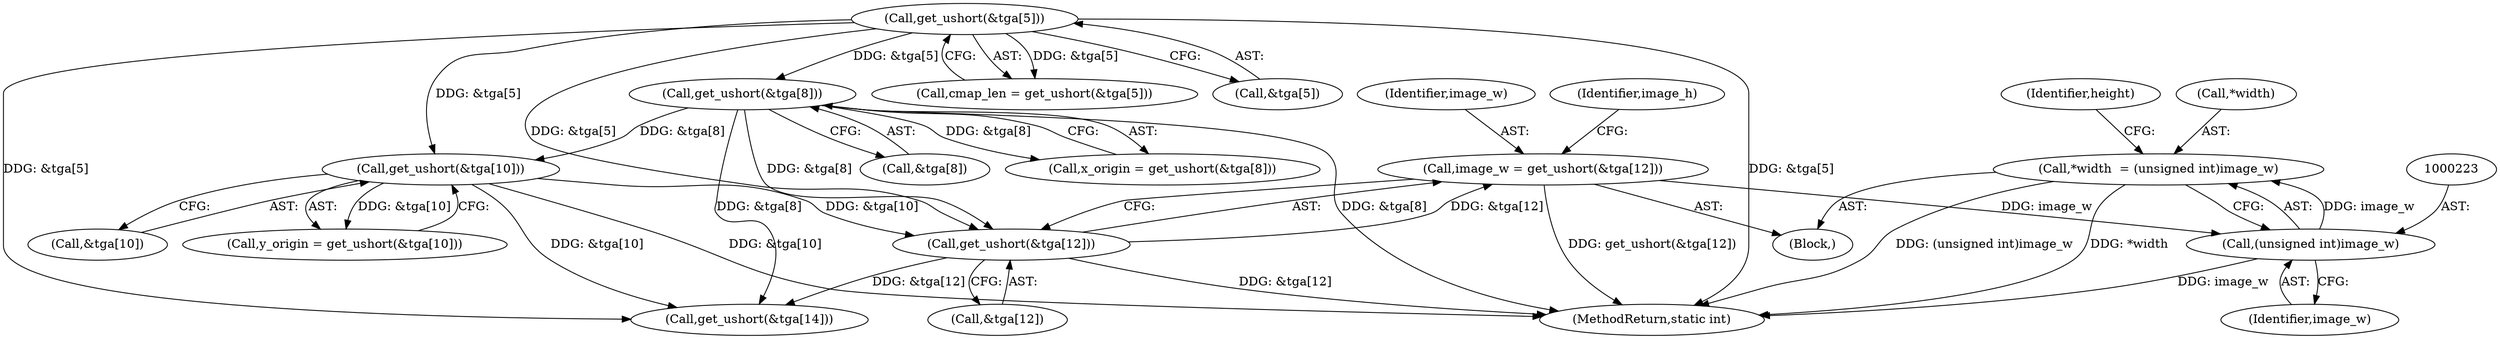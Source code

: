 digraph "0_openjpeg_2cd30c2b06ce332dede81cccad8b334cde997281_0@pointer" {
"1000219" [label="(Call,*width  = (unsigned int)image_w)"];
"1000222" [label="(Call,(unsigned int)image_w)"];
"1000189" [label="(Call,image_w = get_ushort(&tga[12]))"];
"1000191" [label="(Call,get_ushort(&tga[12]))"];
"1000177" [label="(Call,get_ushort(&tga[8]))"];
"1000165" [label="(Call,get_ushort(&tga[5]))"];
"1000184" [label="(Call,get_ushort(&tga[10]))"];
"1000185" [label="(Call,&tga[10])"];
"1000113" [label="(Block,)"];
"1000178" [label="(Call,&tga[8])"];
"1000177" [label="(Call,get_ushort(&tga[8]))"];
"1000219" [label="(Call,*width  = (unsigned int)image_w)"];
"1000175" [label="(Call,x_origin = get_ushort(&tga[8]))"];
"1000220" [label="(Call,*width)"];
"1000198" [label="(Call,get_ushort(&tga[14]))"];
"1000227" [label="(Identifier,height)"];
"1000197" [label="(Identifier,image_h)"];
"1000184" [label="(Call,get_ushort(&tga[10]))"];
"1000163" [label="(Call,cmap_len = get_ushort(&tga[5]))"];
"1000224" [label="(Identifier,image_w)"];
"1000182" [label="(Call,y_origin = get_ushort(&tga[10]))"];
"1000166" [label="(Call,&tga[5])"];
"1000165" [label="(Call,get_ushort(&tga[5]))"];
"1000189" [label="(Call,image_w = get_ushort(&tga[12]))"];
"1000191" [label="(Call,get_ushort(&tga[12]))"];
"1000190" [label="(Identifier,image_w)"];
"1000192" [label="(Call,&tga[12])"];
"1000222" [label="(Call,(unsigned int)image_w)"];
"1000289" [label="(MethodReturn,static int)"];
"1000219" -> "1000113"  [label="AST: "];
"1000219" -> "1000222"  [label="CFG: "];
"1000220" -> "1000219"  [label="AST: "];
"1000222" -> "1000219"  [label="AST: "];
"1000227" -> "1000219"  [label="CFG: "];
"1000219" -> "1000289"  [label="DDG: (unsigned int)image_w"];
"1000219" -> "1000289"  [label="DDG: *width"];
"1000222" -> "1000219"  [label="DDG: image_w"];
"1000222" -> "1000224"  [label="CFG: "];
"1000223" -> "1000222"  [label="AST: "];
"1000224" -> "1000222"  [label="AST: "];
"1000222" -> "1000289"  [label="DDG: image_w"];
"1000189" -> "1000222"  [label="DDG: image_w"];
"1000189" -> "1000113"  [label="AST: "];
"1000189" -> "1000191"  [label="CFG: "];
"1000190" -> "1000189"  [label="AST: "];
"1000191" -> "1000189"  [label="AST: "];
"1000197" -> "1000189"  [label="CFG: "];
"1000189" -> "1000289"  [label="DDG: get_ushort(&tga[12])"];
"1000191" -> "1000189"  [label="DDG: &tga[12]"];
"1000191" -> "1000192"  [label="CFG: "];
"1000192" -> "1000191"  [label="AST: "];
"1000191" -> "1000289"  [label="DDG: &tga[12]"];
"1000177" -> "1000191"  [label="DDG: &tga[8]"];
"1000184" -> "1000191"  [label="DDG: &tga[10]"];
"1000165" -> "1000191"  [label="DDG: &tga[5]"];
"1000191" -> "1000198"  [label="DDG: &tga[12]"];
"1000177" -> "1000175"  [label="AST: "];
"1000177" -> "1000178"  [label="CFG: "];
"1000178" -> "1000177"  [label="AST: "];
"1000175" -> "1000177"  [label="CFG: "];
"1000177" -> "1000289"  [label="DDG: &tga[8]"];
"1000177" -> "1000175"  [label="DDG: &tga[8]"];
"1000165" -> "1000177"  [label="DDG: &tga[5]"];
"1000177" -> "1000184"  [label="DDG: &tga[8]"];
"1000177" -> "1000198"  [label="DDG: &tga[8]"];
"1000165" -> "1000163"  [label="AST: "];
"1000165" -> "1000166"  [label="CFG: "];
"1000166" -> "1000165"  [label="AST: "];
"1000163" -> "1000165"  [label="CFG: "];
"1000165" -> "1000289"  [label="DDG: &tga[5]"];
"1000165" -> "1000163"  [label="DDG: &tga[5]"];
"1000165" -> "1000184"  [label="DDG: &tga[5]"];
"1000165" -> "1000198"  [label="DDG: &tga[5]"];
"1000184" -> "1000182"  [label="AST: "];
"1000184" -> "1000185"  [label="CFG: "];
"1000185" -> "1000184"  [label="AST: "];
"1000182" -> "1000184"  [label="CFG: "];
"1000184" -> "1000289"  [label="DDG: &tga[10]"];
"1000184" -> "1000182"  [label="DDG: &tga[10]"];
"1000184" -> "1000198"  [label="DDG: &tga[10]"];
}
